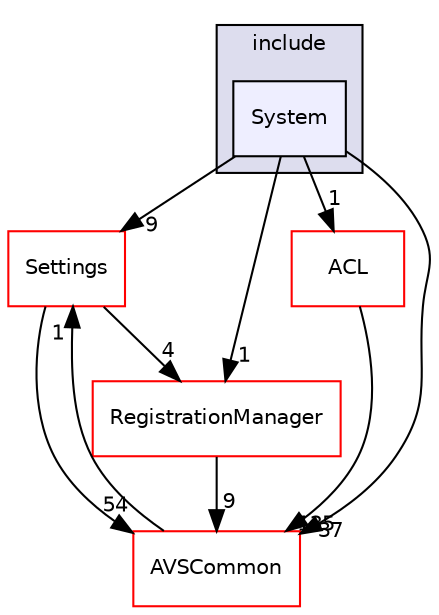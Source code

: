 digraph "/workplace/avs-device-sdk/CapabilityAgents/System/include/System" {
  compound=true
  node [ fontsize="10", fontname="Helvetica"];
  edge [ labelfontsize="10", labelfontname="Helvetica"];
  subgraph clusterdir_76128cd39a5afd90f6d9deea527eb79c {
    graph [ bgcolor="#ddddee", pencolor="black", label="include" fontname="Helvetica", fontsize="10", URL="dir_76128cd39a5afd90f6d9deea527eb79c.html"]
  dir_03b67ee1b6ab353c932baaa9d86e354a [shape=box, label="System", style="filled", fillcolor="#eeeeff", pencolor="black", URL="dir_03b67ee1b6ab353c932baaa9d86e354a.html"];
  }
  dir_8ae0dd75af039a94f4269584fb8eef13 [shape=box label="Settings" fillcolor="white" style="filled" color="red" URL="dir_8ae0dd75af039a94f4269584fb8eef13.html"];
  dir_b1dfedc9efa610ba8c818c30206ff41f [shape=box label="ACL" fillcolor="white" style="filled" color="red" URL="dir_b1dfedc9efa610ba8c818c30206ff41f.html"];
  dir_13e65effb2bde530b17b3d5eefcd0266 [shape=box label="AVSCommon" fillcolor="white" style="filled" color="red" URL="dir_13e65effb2bde530b17b3d5eefcd0266.html"];
  dir_b14333b5607b47fe7356eaa790107bd3 [shape=box label="RegistrationManager" fillcolor="white" style="filled" color="red" URL="dir_b14333b5607b47fe7356eaa790107bd3.html"];
  dir_03b67ee1b6ab353c932baaa9d86e354a->dir_8ae0dd75af039a94f4269584fb8eef13 [headlabel="9", labeldistance=1.5 headhref="dir_000387_000539.html"];
  dir_03b67ee1b6ab353c932baaa9d86e354a->dir_b1dfedc9efa610ba8c818c30206ff41f [headlabel="1", labeldistance=1.5 headhref="dir_000387_000000.html"];
  dir_03b67ee1b6ab353c932baaa9d86e354a->dir_13e65effb2bde530b17b3d5eefcd0266 [headlabel="37", labeldistance=1.5 headhref="dir_000387_000017.html"];
  dir_03b67ee1b6ab353c932baaa9d86e354a->dir_b14333b5607b47fe7356eaa790107bd3 [headlabel="1", labeldistance=1.5 headhref="dir_000387_000524.html"];
  dir_8ae0dd75af039a94f4269584fb8eef13->dir_13e65effb2bde530b17b3d5eefcd0266 [headlabel="54", labeldistance=1.5 headhref="dir_000539_000017.html"];
  dir_8ae0dd75af039a94f4269584fb8eef13->dir_b14333b5607b47fe7356eaa790107bd3 [headlabel="4", labeldistance=1.5 headhref="dir_000539_000524.html"];
  dir_b1dfedc9efa610ba8c818c30206ff41f->dir_13e65effb2bde530b17b3d5eefcd0266 [headlabel="135", labeldistance=1.5 headhref="dir_000000_000017.html"];
  dir_13e65effb2bde530b17b3d5eefcd0266->dir_8ae0dd75af039a94f4269584fb8eef13 [headlabel="1", labeldistance=1.5 headhref="dir_000017_000539.html"];
  dir_b14333b5607b47fe7356eaa790107bd3->dir_13e65effb2bde530b17b3d5eefcd0266 [headlabel="9", labeldistance=1.5 headhref="dir_000524_000017.html"];
}
